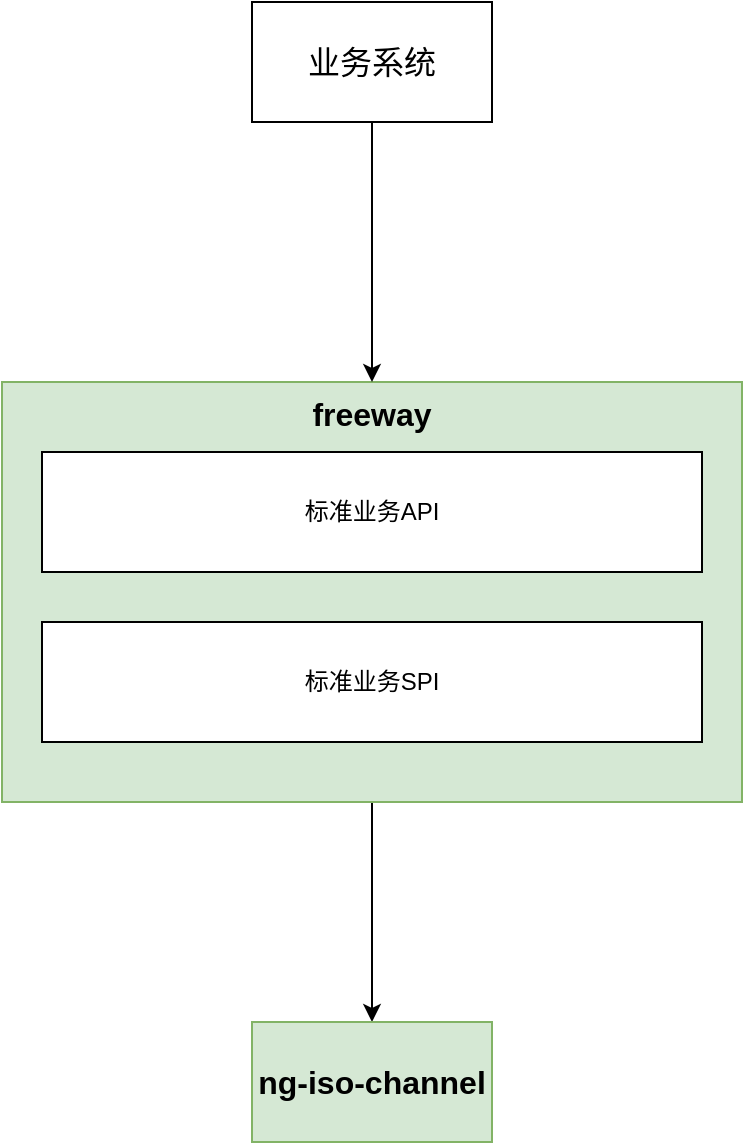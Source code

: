 <mxfile version="20.8.13" type="github">
  <diagram name="第 1 页" id="PvB-2guNxw29173V1UUJ">
    <mxGraphModel dx="1306" dy="836" grid="1" gridSize="10" guides="1" tooltips="1" connect="1" arrows="1" fold="1" page="1" pageScale="1" pageWidth="827" pageHeight="1169" math="0" shadow="0">
      <root>
        <mxCell id="0" />
        <mxCell id="1" parent="0" />
        <mxCell id="GNSvKw2Foi2-lAr6zdtV-5" style="edgeStyle=orthogonalEdgeStyle;rounded=0;orthogonalLoop=1;jettySize=auto;html=1;entryX=0.5;entryY=0;entryDx=0;entryDy=0;fontSize=16;" edge="1" parent="1" source="GNSvKw2Foi2-lAr6zdtV-1" target="GNSvKw2Foi2-lAr6zdtV-4">
          <mxGeometry relative="1" as="geometry" />
        </mxCell>
        <mxCell id="GNSvKw2Foi2-lAr6zdtV-1" value="freeway" style="rounded=0;whiteSpace=wrap;html=1;verticalAlign=top;fontStyle=1;fontSize=16;fillColor=#d5e8d4;strokeColor=#82b366;" vertex="1" parent="1">
          <mxGeometry x="240" y="330" width="370" height="210" as="geometry" />
        </mxCell>
        <mxCell id="GNSvKw2Foi2-lAr6zdtV-2" value="标准业务API" style="rounded=0;whiteSpace=wrap;html=1;" vertex="1" parent="1">
          <mxGeometry x="260" y="365" width="330" height="60" as="geometry" />
        </mxCell>
        <mxCell id="GNSvKw2Foi2-lAr6zdtV-3" value="标准业务SPI" style="rounded=0;whiteSpace=wrap;html=1;" vertex="1" parent="1">
          <mxGeometry x="260" y="450" width="330" height="60" as="geometry" />
        </mxCell>
        <mxCell id="GNSvKw2Foi2-lAr6zdtV-4" value="ng-iso-channel" style="rounded=0;whiteSpace=wrap;html=1;fontSize=16;fillColor=#d5e8d4;strokeColor=#82b366;fontStyle=1" vertex="1" parent="1">
          <mxGeometry x="365" y="650" width="120" height="60" as="geometry" />
        </mxCell>
        <mxCell id="GNSvKw2Foi2-lAr6zdtV-7" style="edgeStyle=orthogonalEdgeStyle;rounded=0;orthogonalLoop=1;jettySize=auto;html=1;entryX=0.5;entryY=0;entryDx=0;entryDy=0;fontSize=16;" edge="1" parent="1" source="GNSvKw2Foi2-lAr6zdtV-6" target="GNSvKw2Foi2-lAr6zdtV-1">
          <mxGeometry relative="1" as="geometry" />
        </mxCell>
        <mxCell id="GNSvKw2Foi2-lAr6zdtV-6" value="业务系统" style="rounded=0;whiteSpace=wrap;html=1;fontSize=16;" vertex="1" parent="1">
          <mxGeometry x="365" y="140" width="120" height="60" as="geometry" />
        </mxCell>
      </root>
    </mxGraphModel>
  </diagram>
</mxfile>

